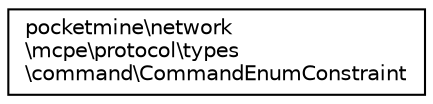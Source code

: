 digraph "Graphical Class Hierarchy"
{
 // INTERACTIVE_SVG=YES
 // LATEX_PDF_SIZE
  edge [fontname="Helvetica",fontsize="10",labelfontname="Helvetica",labelfontsize="10"];
  node [fontname="Helvetica",fontsize="10",shape=record];
  rankdir="LR";
  Node0 [label="pocketmine\\network\l\\mcpe\\protocol\\types\l\\command\\CommandEnumConstraint",height=0.2,width=0.4,color="black", fillcolor="white", style="filled",URL="$d1/d8f/classpocketmine_1_1network_1_1mcpe_1_1protocol_1_1types_1_1command_1_1_command_enum_constraint.html",tooltip=" "];
}
